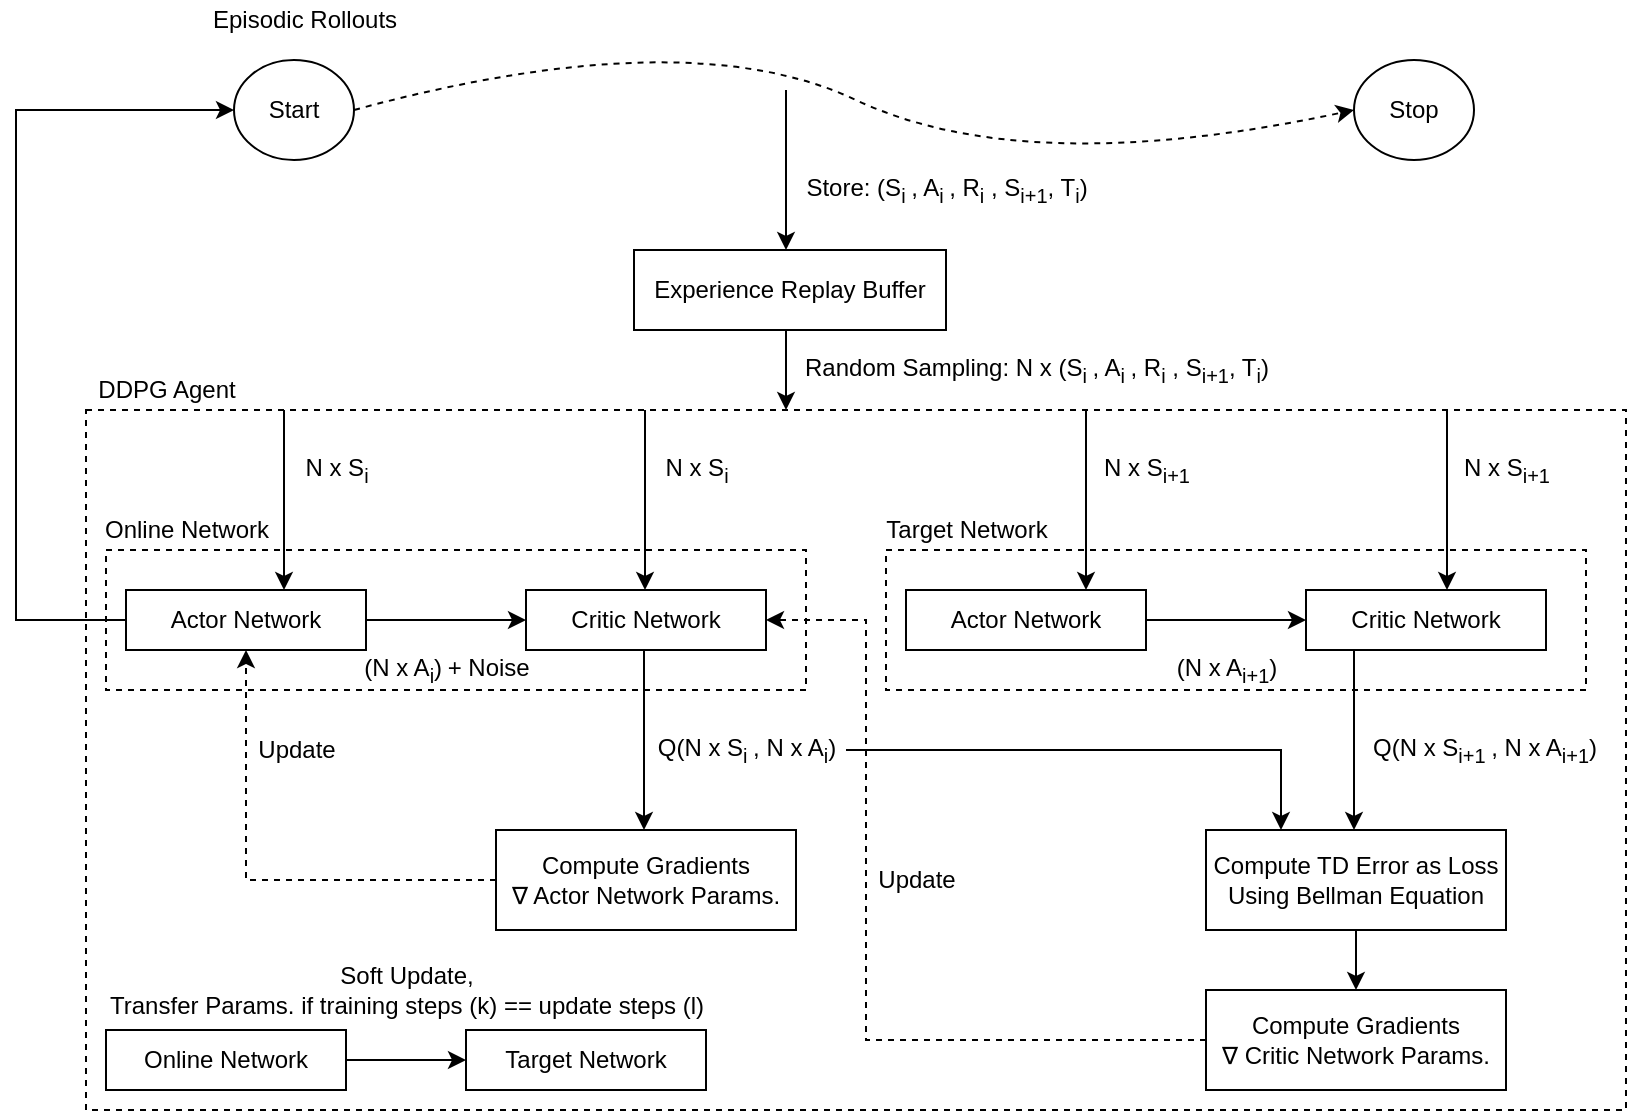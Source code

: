 <mxfile version="16.5.2" type="device"><diagram id="kTRMjmsaQn8JlxM7AO75" name="Page-1"><mxGraphModel dx="2031" dy="1123" grid="1" gridSize="10" guides="1" tooltips="1" connect="1" arrows="1" fold="1" page="1" pageScale="1" pageWidth="1169" pageHeight="827" math="0" shadow="0"><root><mxCell id="0"/><mxCell id="1" parent="0"/><mxCell id="9P8VMHmREc_Mkh1Rg7YN-19" value="" style="rounded=0;whiteSpace=wrap;html=1;dashed=1;" parent="1" vertex="1"><mxGeometry x="215" y="341" width="770" height="350" as="geometry"/></mxCell><mxCell id="9P8VMHmREc_Mkh1Rg7YN-13" value="" style="rounded=0;whiteSpace=wrap;html=1;dashed=1;" parent="1" vertex="1"><mxGeometry x="225" y="411" width="350" height="70" as="geometry"/></mxCell><mxCell id="9P8VMHmREc_Mkh1Rg7YN-2" value="Episodic Rollouts" style="text;html=1;align=center;verticalAlign=middle;resizable=0;points=[];autosize=1;strokeColor=none;fillColor=none;" parent="1" vertex="1"><mxGeometry x="269" y="136" width="110" height="20" as="geometry"/></mxCell><mxCell id="9P8VMHmREc_Mkh1Rg7YN-3" value="Start" style="ellipse;whiteSpace=wrap;html=1;" parent="1" vertex="1"><mxGeometry x="289" y="166" width="60" height="50" as="geometry"/></mxCell><mxCell id="9P8VMHmREc_Mkh1Rg7YN-4" value="Stop" style="ellipse;whiteSpace=wrap;html=1;" parent="1" vertex="1"><mxGeometry x="849" y="166" width="60" height="50" as="geometry"/></mxCell><mxCell id="9P8VMHmREc_Mkh1Rg7YN-5" value="" style="curved=1;endArrow=classic;html=1;rounded=0;entryX=0;entryY=0.5;entryDx=0;entryDy=0;exitX=1;exitY=0.5;exitDx=0;exitDy=0;dashed=1;" parent="1" source="9P8VMHmREc_Mkh1Rg7YN-3" target="9P8VMHmREc_Mkh1Rg7YN-4" edge="1"><mxGeometry width="50" height="50" relative="1" as="geometry"><mxPoint x="565" y="476" as="sourcePoint"/><mxPoint x="615" y="426" as="targetPoint"/><Array as="points"><mxPoint x="515" y="146"/><mxPoint x="685" y="226"/></Array></mxGeometry></mxCell><mxCell id="9P8VMHmREc_Mkh1Rg7YN-6" value="Experience Replay Buffer" style="rounded=0;whiteSpace=wrap;html=1;" parent="1" vertex="1"><mxGeometry x="489" y="261" width="156" height="40" as="geometry"/></mxCell><mxCell id="9P8VMHmREc_Mkh1Rg7YN-7" value="" style="endArrow=classic;html=1;rounded=0;" parent="1" edge="1"><mxGeometry width="50" height="50" relative="1" as="geometry"><mxPoint x="565" y="181" as="sourcePoint"/><mxPoint x="565" y="261" as="targetPoint"/></mxGeometry></mxCell><mxCell id="9P8VMHmREc_Mkh1Rg7YN-8" value="Store: (S&lt;sub&gt;i &lt;/sub&gt;, A&lt;sub&gt;i&amp;nbsp;&lt;/sub&gt;, R&lt;sub&gt;i&lt;/sub&gt; , S&lt;sub&gt;i+1&lt;/sub&gt;, T&lt;sub&gt;i&lt;/sub&gt;)" style="text;html=1;align=center;verticalAlign=middle;resizable=0;points=[];autosize=1;strokeColor=none;fillColor=none;" parent="1" vertex="1"><mxGeometry x="565" y="221" width="160" height="20" as="geometry"/></mxCell><mxCell id="9P8VMHmREc_Mkh1Rg7YN-9" value="" style="endArrow=classic;html=1;rounded=0;" parent="1" edge="1"><mxGeometry width="50" height="50" relative="1" as="geometry"><mxPoint x="565" y="301" as="sourcePoint"/><mxPoint x="565" y="341" as="targetPoint"/></mxGeometry></mxCell><mxCell id="9P8VMHmREc_Mkh1Rg7YN-10" value="Random Sampling: N x (S&lt;sub&gt;i &lt;/sub&gt;, A&lt;sub&gt;i&amp;nbsp;&lt;/sub&gt;, R&lt;sub&gt;i&lt;/sub&gt; , S&lt;sub&gt;i+1&lt;/sub&gt;, T&lt;sub&gt;i&lt;/sub&gt;)" style="text;html=1;align=center;verticalAlign=middle;resizable=0;points=[];autosize=1;strokeColor=none;fillColor=none;" parent="1" vertex="1"><mxGeometry x="565" y="311" width="250" height="20" as="geometry"/></mxCell><mxCell id="9P8VMHmREc_Mkh1Rg7YN-30" style="edgeStyle=orthogonalEdgeStyle;rounded=0;orthogonalLoop=1;jettySize=auto;html=1;exitX=1;exitY=0.5;exitDx=0;exitDy=0;" parent="1" source="9P8VMHmREc_Mkh1Rg7YN-11" target="9P8VMHmREc_Mkh1Rg7YN-12" edge="1"><mxGeometry relative="1" as="geometry"/></mxCell><mxCell id="o7AaRVhoVyASkZLB2ved-1" style="edgeStyle=orthogonalEdgeStyle;rounded=0;orthogonalLoop=1;jettySize=auto;html=1;entryX=0;entryY=0.5;entryDx=0;entryDy=0;" edge="1" parent="1" source="9P8VMHmREc_Mkh1Rg7YN-11" target="9P8VMHmREc_Mkh1Rg7YN-3"><mxGeometry relative="1" as="geometry"><Array as="points"><mxPoint x="180" y="446"/><mxPoint x="180" y="191"/></Array></mxGeometry></mxCell><mxCell id="9P8VMHmREc_Mkh1Rg7YN-11" value="Actor Network" style="rounded=0;whiteSpace=wrap;html=1;" parent="1" vertex="1"><mxGeometry x="235" y="431" width="120" height="30" as="geometry"/></mxCell><mxCell id="9P8VMHmREc_Mkh1Rg7YN-12" value="Critic Network" style="rounded=0;whiteSpace=wrap;html=1;" parent="1" vertex="1"><mxGeometry x="435" y="431" width="120" height="30" as="geometry"/></mxCell><mxCell id="9P8VMHmREc_Mkh1Rg7YN-14" value="Online Network" style="text;html=1;align=center;verticalAlign=middle;resizable=0;points=[];autosize=1;strokeColor=none;fillColor=none;" parent="1" vertex="1"><mxGeometry x="215" y="391" width="100" height="20" as="geometry"/></mxCell><mxCell id="9P8VMHmREc_Mkh1Rg7YN-15" value="" style="rounded=0;whiteSpace=wrap;html=1;dashed=1;" parent="1" vertex="1"><mxGeometry x="615" y="411" width="350" height="70" as="geometry"/></mxCell><mxCell id="9P8VMHmREc_Mkh1Rg7YN-37" style="edgeStyle=orthogonalEdgeStyle;rounded=0;orthogonalLoop=1;jettySize=auto;html=1;exitX=1;exitY=0.5;exitDx=0;exitDy=0;fontSize=12;fontColor=#000000;" parent="1" source="9P8VMHmREc_Mkh1Rg7YN-16" target="9P8VMHmREc_Mkh1Rg7YN-17" edge="1"><mxGeometry relative="1" as="geometry"/></mxCell><mxCell id="9P8VMHmREc_Mkh1Rg7YN-16" value="Actor Network" style="rounded=0;whiteSpace=wrap;html=1;" parent="1" vertex="1"><mxGeometry x="625" y="431" width="120" height="30" as="geometry"/></mxCell><mxCell id="9P8VMHmREc_Mkh1Rg7YN-17" value="Critic Network" style="rounded=0;whiteSpace=wrap;html=1;" parent="1" vertex="1"><mxGeometry x="825" y="431" width="120" height="30" as="geometry"/></mxCell><mxCell id="9P8VMHmREc_Mkh1Rg7YN-18" value="Target Network" style="text;html=1;align=center;verticalAlign=middle;resizable=0;points=[];autosize=1;strokeColor=none;fillColor=none;" parent="1" vertex="1"><mxGeometry x="605" y="391" width="100" height="20" as="geometry"/></mxCell><mxCell id="9P8VMHmREc_Mkh1Rg7YN-20" value="" style="endArrow=classic;html=1;rounded=0;" parent="1" edge="1"><mxGeometry width="50" height="50" relative="1" as="geometry"><mxPoint x="314" y="341" as="sourcePoint"/><mxPoint x="314" y="431" as="targetPoint"/></mxGeometry></mxCell><mxCell id="9P8VMHmREc_Mkh1Rg7YN-21" value="" style="endArrow=classic;html=1;rounded=0;" parent="1" edge="1"><mxGeometry width="50" height="50" relative="1" as="geometry"><mxPoint x="494.5" y="341" as="sourcePoint"/><mxPoint x="494.5" y="431" as="targetPoint"/></mxGeometry></mxCell><mxCell id="9P8VMHmREc_Mkh1Rg7YN-22" value="" style="endArrow=classic;html=1;rounded=0;" parent="1" edge="1"><mxGeometry width="50" height="50" relative="1" as="geometry"><mxPoint x="715" y="341" as="sourcePoint"/><mxPoint x="715" y="431" as="targetPoint"/></mxGeometry></mxCell><mxCell id="9P8VMHmREc_Mkh1Rg7YN-23" value="" style="endArrow=classic;html=1;rounded=0;" parent="1" edge="1"><mxGeometry width="50" height="50" relative="1" as="geometry"><mxPoint x="895.5" y="341" as="sourcePoint"/><mxPoint x="895.5" y="431" as="targetPoint"/></mxGeometry></mxCell><mxCell id="9P8VMHmREc_Mkh1Rg7YN-24" value="N x S&lt;sub&gt;i&lt;/sub&gt;" style="text;html=1;align=center;verticalAlign=middle;resizable=0;points=[];autosize=1;strokeColor=none;fillColor=none;" parent="1" vertex="1"><mxGeometry x="315" y="361" width="50" height="20" as="geometry"/></mxCell><mxCell id="9P8VMHmREc_Mkh1Rg7YN-25" value="N x S&lt;sub&gt;i&lt;/sub&gt;" style="text;html=1;align=center;verticalAlign=middle;resizable=0;points=[];autosize=1;strokeColor=none;fillColor=none;" parent="1" vertex="1"><mxGeometry x="495" y="361" width="50" height="20" as="geometry"/></mxCell><mxCell id="9P8VMHmREc_Mkh1Rg7YN-26" value="N x S&lt;sub&gt;i+1&lt;/sub&gt;" style="text;html=1;align=center;verticalAlign=middle;resizable=0;points=[];autosize=1;strokeColor=none;fillColor=none;" parent="1" vertex="1"><mxGeometry x="715" y="361" width="60" height="20" as="geometry"/></mxCell><mxCell id="9P8VMHmREc_Mkh1Rg7YN-27" value="N x S&lt;sub&gt;i+1&lt;/sub&gt;" style="text;html=1;align=center;verticalAlign=middle;resizable=0;points=[];autosize=1;strokeColor=none;fillColor=none;" parent="1" vertex="1"><mxGeometry x="895" y="361" width="60" height="20" as="geometry"/></mxCell><mxCell id="9P8VMHmREc_Mkh1Rg7YN-31" value="(N x A&lt;sub&gt;i&lt;/sub&gt;)&lt;sub&gt;&amp;nbsp;&lt;/sub&gt;+ Noise" style="text;html=1;align=center;verticalAlign=middle;resizable=0;points=[];autosize=1;strokeColor=none;fillColor=none;" parent="1" vertex="1"><mxGeometry x="345" y="461" width="100" height="20" as="geometry"/></mxCell><mxCell id="9P8VMHmREc_Mkh1Rg7YN-32" value="" style="endArrow=classic;html=1;rounded=0;" parent="1" edge="1"><mxGeometry width="50" height="50" relative="1" as="geometry"><mxPoint x="494" y="461" as="sourcePoint"/><mxPoint x="494" y="551" as="targetPoint"/></mxGeometry></mxCell><mxCell id="9P8VMHmREc_Mkh1Rg7YN-42" style="edgeStyle=orthogonalEdgeStyle;rounded=0;orthogonalLoop=1;jettySize=auto;html=1;entryX=0.25;entryY=0;entryDx=0;entryDy=0;fontSize=12;fontColor=#000000;" parent="1" source="9P8VMHmREc_Mkh1Rg7YN-33" target="9P8VMHmREc_Mkh1Rg7YN-41" edge="1"><mxGeometry relative="1" as="geometry"/></mxCell><mxCell id="9P8VMHmREc_Mkh1Rg7YN-33" value="Q(N x S&lt;sub&gt;i&amp;nbsp;&lt;/sub&gt;, N x A&lt;sub&gt;i&lt;/sub&gt;)" style="text;html=1;align=center;verticalAlign=middle;resizable=0;points=[];autosize=1;strokeColor=none;fillColor=none;" parent="1" vertex="1"><mxGeometry x="495" y="501" width="100" height="20" as="geometry"/></mxCell><mxCell id="9P8VMHmREc_Mkh1Rg7YN-35" style="edgeStyle=orthogonalEdgeStyle;rounded=0;orthogonalLoop=1;jettySize=auto;html=1;entryX=0.5;entryY=1;entryDx=0;entryDy=0;fontSize=12;fontColor=#000000;dashed=1;" parent="1" source="9P8VMHmREc_Mkh1Rg7YN-34" target="9P8VMHmREc_Mkh1Rg7YN-11" edge="1"><mxGeometry relative="1" as="geometry"/></mxCell><mxCell id="9P8VMHmREc_Mkh1Rg7YN-34" value="Compute Gradients&lt;br&gt;&lt;span style=&quot;font-family: &amp;#34;arial&amp;#34; , sans-serif ; text-align: left&quot;&gt;&lt;font style=&quot;font-size: 12px&quot;&gt;∇ Actor Network Params.&lt;/font&gt;&lt;/span&gt;" style="rounded=0;whiteSpace=wrap;html=1;" parent="1" vertex="1"><mxGeometry x="420" y="551" width="150" height="50" as="geometry"/></mxCell><mxCell id="9P8VMHmREc_Mkh1Rg7YN-36" value="Update" style="text;html=1;align=center;verticalAlign=middle;resizable=0;points=[];autosize=1;strokeColor=none;fillColor=none;fontSize=12;fontColor=#000000;" parent="1" vertex="1"><mxGeometry x="295" y="501" width="50" height="20" as="geometry"/></mxCell><mxCell id="9P8VMHmREc_Mkh1Rg7YN-38" value="(N x A&lt;sub&gt;i+1&lt;/sub&gt;)" style="text;html=1;align=center;verticalAlign=middle;resizable=0;points=[];autosize=1;strokeColor=none;fillColor=none;" parent="1" vertex="1"><mxGeometry x="750" y="461" width="70" height="20" as="geometry"/></mxCell><mxCell id="9P8VMHmREc_Mkh1Rg7YN-39" value="" style="endArrow=classic;html=1;rounded=0;" parent="1" edge="1"><mxGeometry width="50" height="50" relative="1" as="geometry"><mxPoint x="849" y="461" as="sourcePoint"/><mxPoint x="849" y="551" as="targetPoint"/></mxGeometry></mxCell><mxCell id="9P8VMHmREc_Mkh1Rg7YN-40" value="Q(N x S&lt;sub&gt;i+1&amp;nbsp;&lt;/sub&gt;, N x A&lt;sub&gt;i+1&lt;/sub&gt;)" style="text;html=1;align=center;verticalAlign=middle;resizable=0;points=[];autosize=1;strokeColor=none;fillColor=none;" parent="1" vertex="1"><mxGeometry x="849" y="501" width="130" height="20" as="geometry"/></mxCell><mxCell id="9P8VMHmREc_Mkh1Rg7YN-45" style="edgeStyle=orthogonalEdgeStyle;rounded=0;orthogonalLoop=1;jettySize=auto;html=1;fontSize=12;fontColor=#000000;" parent="1" source="9P8VMHmREc_Mkh1Rg7YN-41" target="9P8VMHmREc_Mkh1Rg7YN-44" edge="1"><mxGeometry relative="1" as="geometry"/></mxCell><mxCell id="9P8VMHmREc_Mkh1Rg7YN-41" value="Compute TD Error as Loss&lt;br&gt;Using Bellman Equation" style="rounded=0;whiteSpace=wrap;html=1;" parent="1" vertex="1"><mxGeometry x="775" y="551" width="150" height="50" as="geometry"/></mxCell><mxCell id="9P8VMHmREc_Mkh1Rg7YN-43" value="DDPG Agent" style="text;html=1;align=center;verticalAlign=middle;resizable=0;points=[];autosize=1;strokeColor=none;fillColor=none;fontSize=12;fontColor=#000000;" parent="1" vertex="1"><mxGeometry x="215" y="321" width="80" height="20" as="geometry"/></mxCell><mxCell id="9P8VMHmREc_Mkh1Rg7YN-46" style="edgeStyle=orthogonalEdgeStyle;rounded=0;orthogonalLoop=1;jettySize=auto;html=1;exitX=0;exitY=0.5;exitDx=0;exitDy=0;entryX=1;entryY=0.5;entryDx=0;entryDy=0;fontSize=12;fontColor=#000000;dashed=1;" parent="1" source="9P8VMHmREc_Mkh1Rg7YN-44" target="9P8VMHmREc_Mkh1Rg7YN-12" edge="1"><mxGeometry relative="1" as="geometry"><Array as="points"><mxPoint x="605" y="656"/></Array></mxGeometry></mxCell><mxCell id="9P8VMHmREc_Mkh1Rg7YN-44" value="Compute Gradients&lt;br&gt;&lt;span style=&quot;font-family: &amp;#34;arial&amp;#34; , sans-serif ; text-align: left&quot;&gt;&lt;font style=&quot;font-size: 12px&quot;&gt;∇ Critic Network Params.&lt;/font&gt;&lt;/span&gt;" style="rounded=0;whiteSpace=wrap;html=1;" parent="1" vertex="1"><mxGeometry x="775" y="631" width="150" height="50" as="geometry"/></mxCell><mxCell id="9P8VMHmREc_Mkh1Rg7YN-47" value="Update" style="text;html=1;align=center;verticalAlign=middle;resizable=0;points=[];autosize=1;strokeColor=none;fillColor=none;fontSize=12;fontColor=#000000;" parent="1" vertex="1"><mxGeometry x="605" y="566" width="50" height="20" as="geometry"/></mxCell><mxCell id="9P8VMHmREc_Mkh1Rg7YN-50" style="edgeStyle=orthogonalEdgeStyle;rounded=0;orthogonalLoop=1;jettySize=auto;html=1;entryX=0;entryY=0.5;entryDx=0;entryDy=0;fontSize=12;fontColor=#000000;" parent="1" source="9P8VMHmREc_Mkh1Rg7YN-48" target="9P8VMHmREc_Mkh1Rg7YN-49" edge="1"><mxGeometry relative="1" as="geometry"/></mxCell><mxCell id="9P8VMHmREc_Mkh1Rg7YN-48" value="Online Network" style="rounded=0;whiteSpace=wrap;html=1;labelBackgroundColor=none;fontSize=12;fontColor=#000000;" parent="1" vertex="1"><mxGeometry x="225" y="651" width="120" height="30" as="geometry"/></mxCell><mxCell id="9P8VMHmREc_Mkh1Rg7YN-49" value="Target Network" style="rounded=0;whiteSpace=wrap;html=1;labelBackgroundColor=none;fontSize=12;fontColor=#000000;" parent="1" vertex="1"><mxGeometry x="405" y="651" width="120" height="30" as="geometry"/></mxCell><mxCell id="9P8VMHmREc_Mkh1Rg7YN-51" value="Soft Update,&lt;br&gt;Transfer Params. if training steps (k) == update steps (l)" style="text;html=1;align=center;verticalAlign=middle;resizable=0;points=[];autosize=1;strokeColor=none;fillColor=none;fontSize=12;fontColor=#000000;" parent="1" vertex="1"><mxGeometry x="220" y="616" width="310" height="30" as="geometry"/></mxCell></root></mxGraphModel></diagram></mxfile>